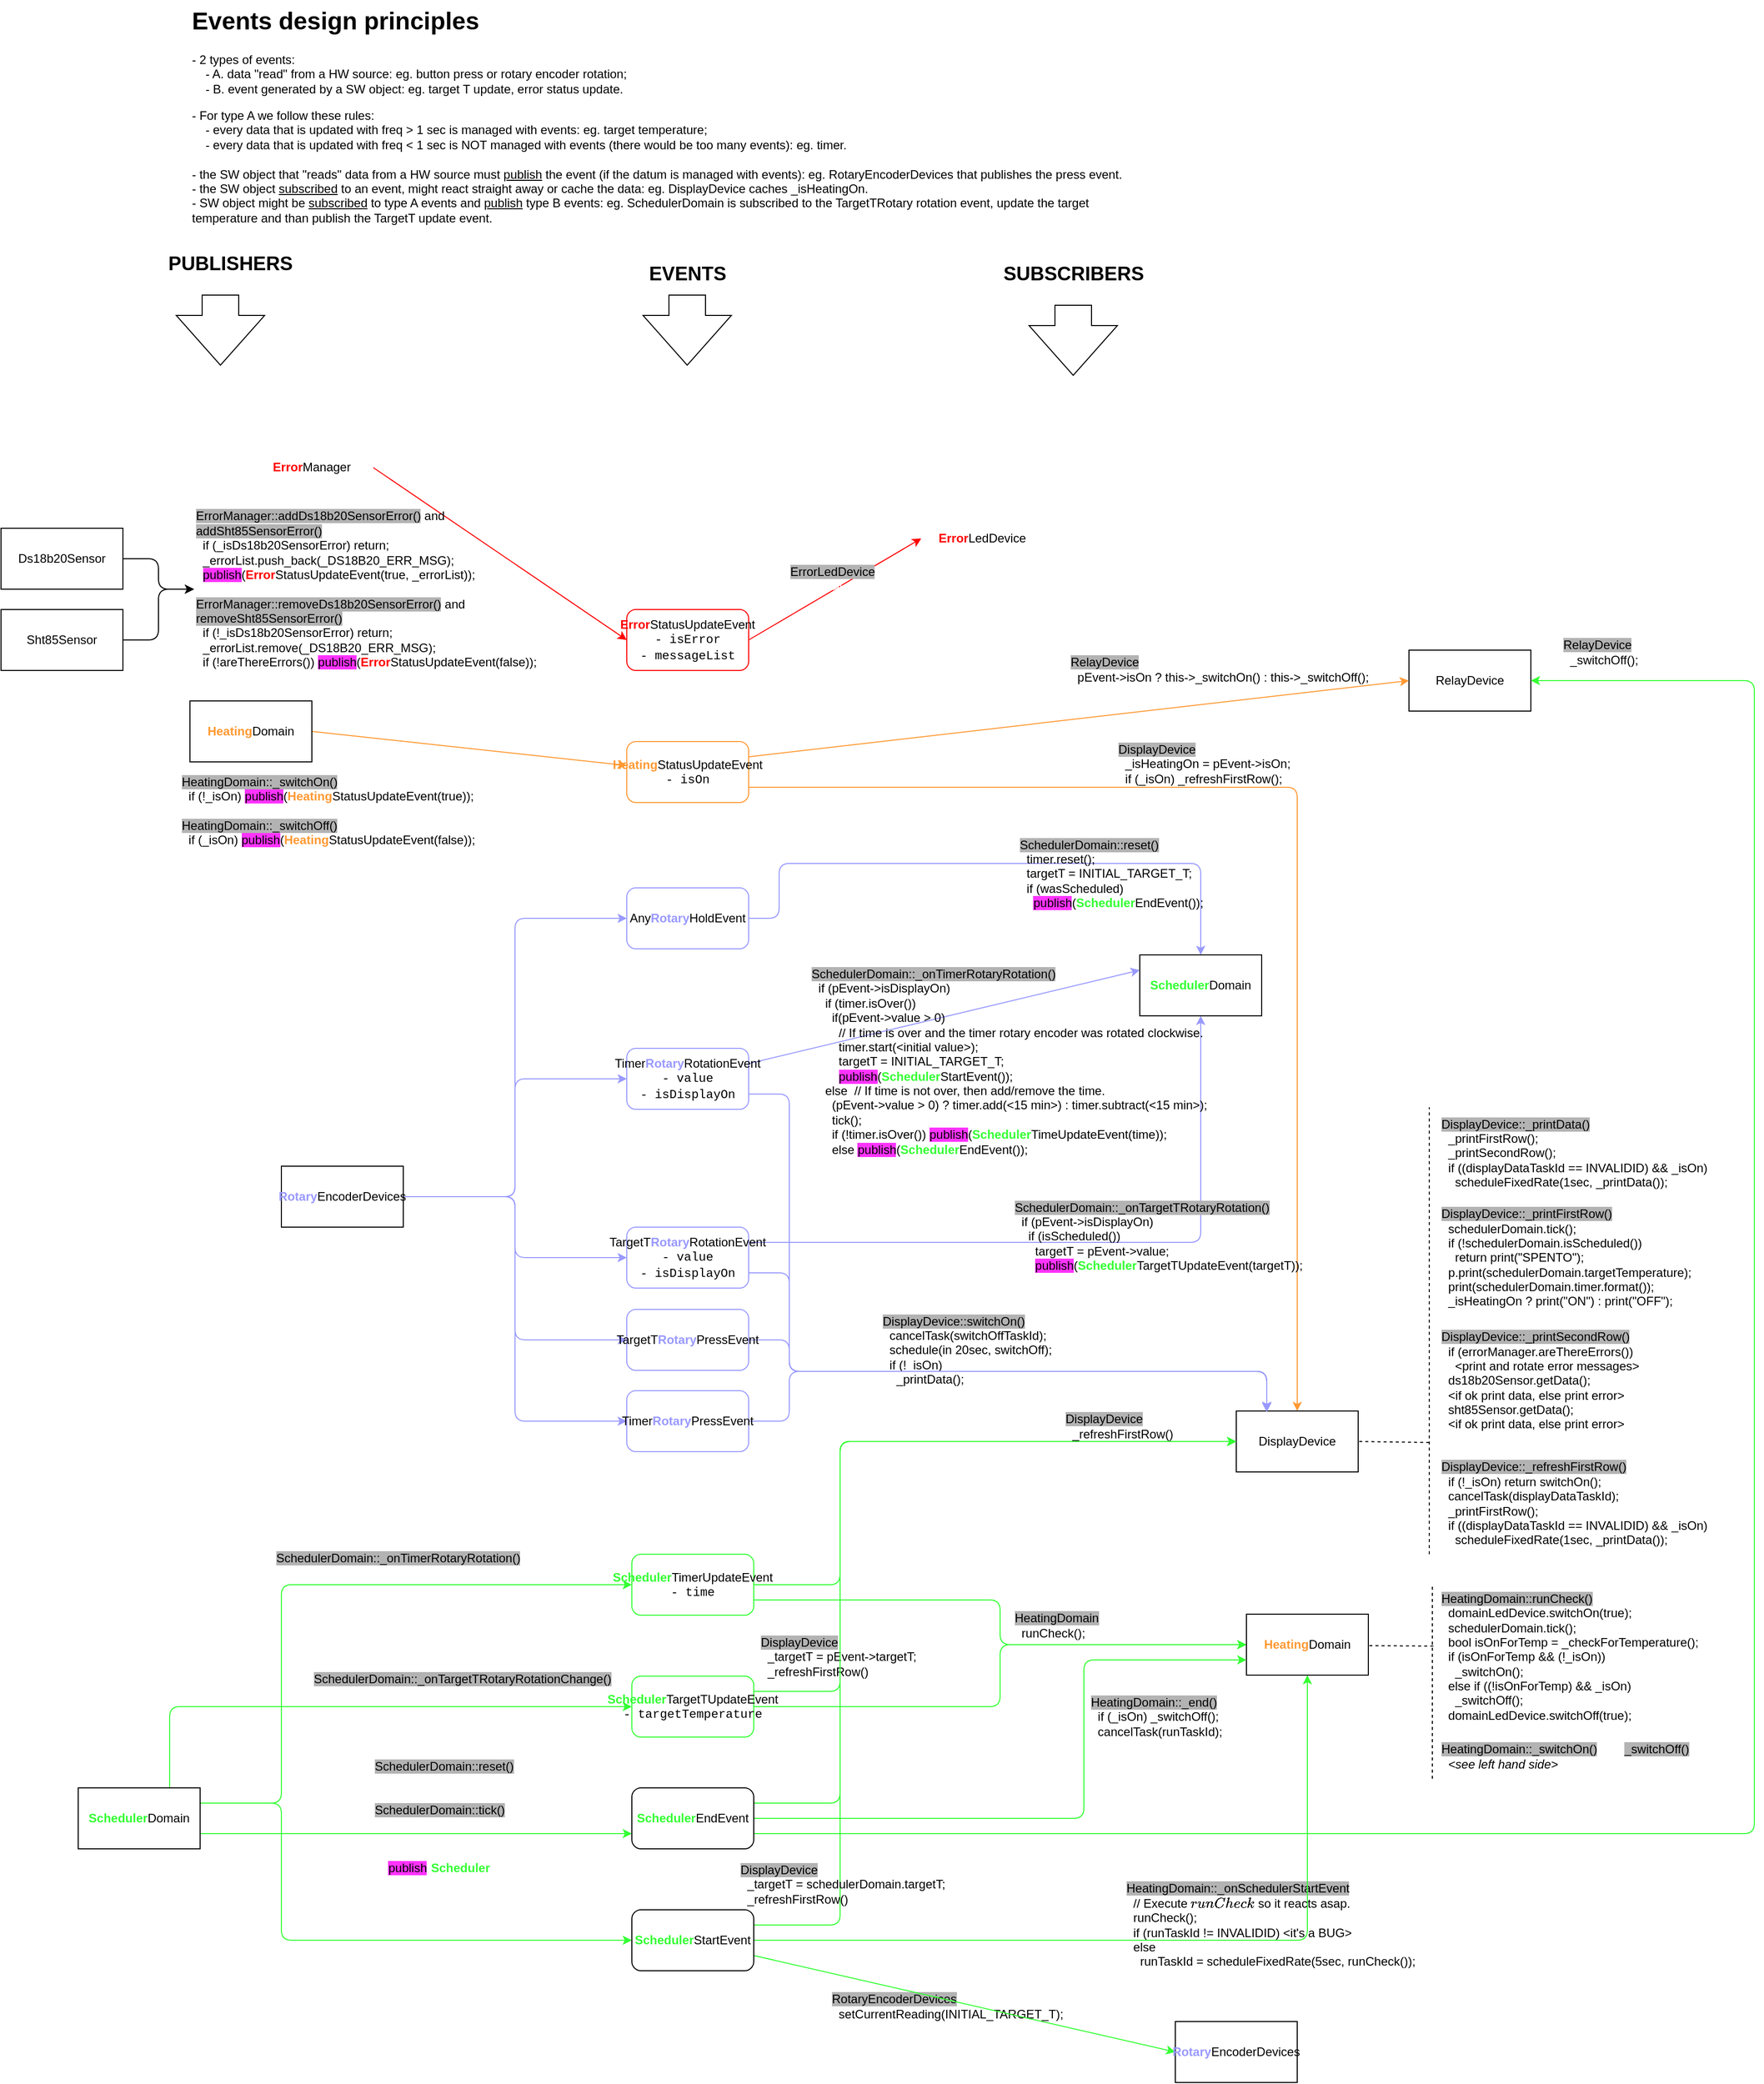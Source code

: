 <mxfile version="25.0.2">
  <diagram name="Page-1" id="NU6w3_vBbjBp84ztzsgR">
    <mxGraphModel dx="420" dy="2023" grid="1" gridSize="10" guides="1" tooltips="1" connect="1" arrows="1" fold="1" page="1" pageScale="1" pageWidth="827" pageHeight="1169" math="0" shadow="0">
      <root>
        <mxCell id="0" />
        <mxCell id="1" parent="0" />
        <mxCell id="oG5XHTSxYlTZjXw5HoTQ-35" value="&lt;h1 style=&quot;margin-top: 0px;&quot;&gt;Events design principles&lt;/h1&gt;&lt;p&gt;- 2 types of events:&lt;br&gt;&amp;nbsp; &amp;nbsp; - A. data &quot;read&quot; from a HW source: eg. button press or rotary encoder rotation;&lt;br&gt;&amp;nbsp; &amp;nbsp; - B. event generated by a SW object: eg. target T update, error status update.&lt;/p&gt;&lt;p&gt;- For type A we follow these rules:&lt;br&gt;&amp;nbsp; &amp;nbsp; - every data that is updated with freq &amp;gt; 1 sec is managed with events: eg. target temperature;&lt;br&gt;&amp;nbsp; &amp;nbsp; - every data that is updated with freq &amp;lt; 1 sec is NOT managed with events (there would be too many events): eg. timer.&lt;br&gt;&lt;span style=&quot;background-color: initial;&quot;&gt;&lt;br&gt;- the SW object that &quot;reads&quot; data from a HW source must&amp;nbsp;&lt;u&gt;publish&lt;/u&gt; the event&amp;nbsp;(if the datum is managed with events): eg.&amp;nbsp;&lt;/span&gt;&lt;span style=&quot;text-align: center; background-color: initial;&quot;&gt;RotaryEncoderDevices that publishes the &lt;/span&gt;&lt;span style=&quot;background-color: initial;&quot;&gt;press event.&lt;br&gt;&lt;/span&gt;&lt;span style=&quot;background-color: initial;&quot;&gt;- the SW object &lt;/span&gt;&lt;u style=&quot;background-color: initial;&quot;&gt;subscribed&lt;/u&gt;&lt;span style=&quot;background-color: initial;&quot;&gt; to an event, might react straight away or cache the data: eg. DisplayDevice caches _isHeatingOn.&lt;br&gt;&lt;/span&gt;&lt;span style=&quot;background-color: initial;&quot;&gt;- SW object might be &lt;u&gt;subscribed&lt;/u&gt; to type A events and &lt;u&gt;publish&lt;/u&gt; type B events: eg. SchedulerDomain is subscribed to the TargetTRotary rotation event, update the target temperature and than publish the TargetT update event.&lt;/span&gt;&lt;/p&gt;" style="text;html=1;whiteSpace=wrap;overflow=hidden;rounded=0;" parent="1" vertex="1">
          <mxGeometry x="1840" y="-420" width="950" height="240" as="geometry" />
        </mxCell>
        <mxCell id="oG5XHTSxYlTZjXw5HoTQ-54" value="" style="endArrow=none;dashed=1;html=1;rounded=0;entryX=1;entryY=0.5;entryDx=0;entryDy=0;" parent="1" target="1o0-CjudGOmomulbo82O-17" edge="1">
          <mxGeometry width="50" height="50" relative="1" as="geometry">
            <mxPoint x="3060" y="1000" as="sourcePoint" />
            <mxPoint x="2936" y="781.5" as="targetPoint" />
          </mxGeometry>
        </mxCell>
        <mxCell id="oG5XHTSxYlTZjXw5HoTQ-76" value="&lt;font style=&quot;background-color: rgb(179, 179, 179);&quot; color=&quot;#000000&quot;&gt;&lt;span style=&quot;text-align: center;&quot;&gt;DisplayDevice&lt;/span&gt;&lt;/font&gt;&lt;div&gt;&lt;div&gt;&amp;nbsp; _isHeatingOn = pEvent-&amp;gt;isOn;&lt;/div&gt;&lt;div&gt;&amp;nbsp; if (_isOn)&amp;nbsp;_refreshFirstRow();&lt;/div&gt;&lt;/div&gt;" style="text;html=1;align=left;verticalAlign=middle;whiteSpace=wrap;rounded=0;" parent="1" vertex="1">
          <mxGeometry x="2752" y="302" width="180" height="60" as="geometry" />
        </mxCell>
        <mxCell id="oG5XHTSxYlTZjXw5HoTQ-90" value="&lt;font style=&quot;background-color: rgb(179, 179, 179);&quot; color=&quot;#000000&quot;&gt;&lt;span style=&quot;text-align: center;&quot;&gt;HeatingDomain::_onSchedulerStartEvent&lt;/span&gt;&lt;/font&gt;&lt;div&gt;&lt;span style=&quot;background-color: initial;&quot;&gt;&amp;nbsp; // Execute `runCheck` so it reacts asap.&amp;nbsp;&lt;/span&gt;&lt;span style=&quot;background-color: initial;&quot;&gt;&lt;br&gt;&lt;/span&gt;&lt;/div&gt;&lt;div&gt;&amp;nbsp; runCheck();&lt;/div&gt;&lt;div&gt;&amp;nbsp; if (runTaskId != INVALIDID)&amp;nbsp;&lt;span style=&quot;background-color: initial;&quot;&gt;&amp;lt;it&#39;s a BUG&amp;gt;&lt;/span&gt;&lt;/div&gt;&lt;div&gt;&amp;nbsp; else&lt;/div&gt;&lt;div&gt;&amp;nbsp; &amp;nbsp; runTaskId = scheduleFixedRate(5sec, runCheck());&lt;/div&gt;" style="text;html=1;align=left;verticalAlign=middle;whiteSpace=wrap;rounded=0;" parent="1" vertex="1">
          <mxGeometry x="2760" y="1430" width="320" height="90" as="geometry" />
        </mxCell>
        <mxCell id="oG5XHTSxYlTZjXw5HoTQ-93" value="&lt;span style=&quot;text-align: center;&quot;&gt;&lt;span style=&quot;color: rgb(0, 0, 0); background-color: rgb(179, 179, 179);&quot;&gt;HeatingDomain::_switchOn()&lt;/span&gt; &lt;font color=&quot;#ffffff&quot;&gt;and&lt;/font&gt;&amp;nbsp;&lt;span style=&quot;color: rgb(0, 0, 0); background-color: rgb(179, 179, 179);&quot;&gt;_switchOff()&lt;/span&gt;&lt;/span&gt;&lt;div&gt;&lt;div&gt;&lt;i&gt;&amp;nbsp; &amp;lt;see&amp;nbsp;left hand side&amp;gt;&lt;/i&gt;&lt;/div&gt;&lt;/div&gt;" style="text;html=1;align=left;verticalAlign=middle;whiteSpace=wrap;rounded=0;" parent="1" vertex="1">
          <mxGeometry x="3070" y="1284" width="250" height="50" as="geometry" />
        </mxCell>
        <mxCell id="oG5XHTSxYlTZjXw5HoTQ-98" value="&lt;font style=&quot;background-color: rgb(179, 179, 179);&quot; color=&quot;#000000&quot;&gt;&lt;span style=&quot;text-align: center;&quot;&gt;RotaryEncoderDevices&lt;/span&gt;&lt;/font&gt;&lt;div&gt;&lt;span style=&quot;background-color: initial;&quot;&gt;&amp;nbsp;&amp;nbsp;&lt;/span&gt;&lt;span style=&quot;background-color: initial;&quot;&gt;setCurrentReading(INITIAL_TARGET_T);&lt;/span&gt;&lt;/div&gt;" style="text;html=1;align=left;verticalAlign=middle;whiteSpace=wrap;rounded=0;" parent="1" vertex="1">
          <mxGeometry x="2470" y="1530" width="250" height="50" as="geometry" />
        </mxCell>
        <mxCell id="oG5XHTSxYlTZjXw5HoTQ-116" value="&lt;div style=&quot;text-align: left;&quot;&gt;&lt;span style=&quot;font-style: normal;&quot;&gt;&lt;span style=&quot;color: rgb(0, 0, 0); background-color: rgb(179, 179, 179);&quot;&gt;SchedulerDomain::&lt;/span&gt;&lt;font color=&quot;#000000&quot; style=&quot;background-color: rgb(179, 179, 179);&quot;&gt;reset()&lt;/font&gt;&lt;/span&gt;&lt;/div&gt;&lt;div style=&quot;text-align: left;&quot;&gt;&lt;font color=&quot;#000000&quot; style=&quot;&quot;&gt;&lt;/font&gt;&lt;font color=&quot;#ffffff&quot;&gt;&amp;lt;see right hand side&amp;gt;&lt;/font&gt;&lt;/div&gt;&lt;div style=&quot;text-align: left;&quot;&gt;&lt;font color=&quot;#ffffff&quot;&gt;&lt;br&gt;&lt;/font&gt;&lt;/div&gt;&lt;div style=&quot;text-align: left;&quot;&gt;&lt;span style=&quot;font-style: normal; color: rgb(0, 0, 0); background-color: rgb(179, 179, 179);&quot;&gt;SchedulerDomain::&lt;/span&gt;&lt;font style=&quot;&quot;&gt;&lt;span style=&quot;background-color: rgb(179, 179, 179); color: rgb(0, 0, 0); font-style: normal;&quot;&gt;tick()&lt;/span&gt;&lt;br&gt;&lt;div style=&quot;&quot;&gt;&lt;span style=&quot;font-style: normal;&quot;&gt;&lt;font style=&quot;&quot; color=&quot;#ffffff&quot;&gt;&amp;nbsp; if (timer.isOver())&amp;nbsp;&lt;/font&gt;&lt;/span&gt;&lt;span style=&quot;color: rgb(255, 255, 255); font-style: normal; background-color: initial;&quot;&gt;return timer.getTime();&lt;/span&gt;&lt;/div&gt;&lt;div style=&quot;&quot;&gt;&lt;span style=&quot;font-style: normal;&quot;&gt;&lt;font color=&quot;#ffffff&quot;&gt;&amp;nbsp; time = timer.tick();&lt;/font&gt;&lt;/span&gt;&lt;/div&gt;&lt;div style=&quot;&quot;&gt;&lt;span style=&quot;font-style: normal;&quot;&gt;&lt;font color=&quot;#ffffff&quot;&gt;&amp;nbsp; if (timer.isOver())&lt;/font&gt;&lt;/span&gt;&lt;/div&gt;&lt;div style=&quot;&quot;&gt;&lt;span style=&quot;font-style: normal;&quot;&gt;&lt;span style=&quot;color: rgb(255, 255, 255);&quot;&gt;&amp;nbsp; &amp;nbsp; &lt;/span&gt;&lt;font color=&quot;#000000&quot; style=&quot;background-color: rgb(255, 51, 255);&quot;&gt;publish&lt;/font&gt;&lt;font color=&quot;#ffffff&quot;&gt;(&lt;/font&gt;&lt;b style=&quot;&quot;&gt;&lt;font color=&quot;#33ff33&quot;&gt;Scheduler&lt;/font&gt;&lt;/b&gt;&lt;font color=&quot;#ffffff&quot;&gt;EndEvent());&lt;/font&gt;&lt;/span&gt;&lt;/div&gt;&lt;div style=&quot;&quot;&gt;&lt;span style=&quot;font-style: normal;&quot;&gt;&lt;font style=&quot;&quot; color=&quot;#ffffff&quot;&gt;&amp;nbsp; return time;&lt;br&gt;&lt;/font&gt;&lt;/span&gt;&lt;/div&gt;&lt;/font&gt;&lt;/div&gt;&lt;div&gt;&lt;/div&gt;" style="text;html=1;align=left;verticalAlign=middle;whiteSpace=wrap;rounded=0;fontStyle=2" parent="1" vertex="1">
          <mxGeometry x="2020" y="1300" width="230" height="151" as="geometry" />
        </mxCell>
        <mxCell id="3VPr-c6d4i7MqqtwLz9h-2" value="SUBSCRIBERS" style="text;html=1;align=center;verticalAlign=middle;whiteSpace=wrap;rounded=0;fontStyle=1;fontSize=19;" parent="1" vertex="1">
          <mxGeometry x="2630" y="-170" width="160" height="40" as="geometry" />
        </mxCell>
        <mxCell id="3VPr-c6d4i7MqqtwLz9h-3" value="PUBLISHERS" style="text;html=1;align=center;verticalAlign=middle;whiteSpace=wrap;rounded=0;fontStyle=1;fontSize=19;" parent="1" vertex="1">
          <mxGeometry x="1800" y="-180" width="160" height="40" as="geometry" />
        </mxCell>
        <mxCell id="3VPr-c6d4i7MqqtwLz9h-4" value="&lt;font style=&quot;background-color: rgb(179, 179, 179);&quot; color=&quot;#000000&quot;&gt;&lt;span style=&quot;text-align: center;&quot;&gt;DisplayDevice&lt;/span&gt;&lt;/font&gt;&lt;div&gt;&lt;span style=&quot;background-color: initial;&quot;&gt;&amp;nbsp;&amp;nbsp;&lt;/span&gt;&lt;span style=&quot;background-color: initial;&quot;&gt;_targetT = pEvent-&amp;gt;targetT;&lt;/span&gt;&lt;span style=&quot;background-color: initial;&quot;&gt;&lt;br&gt;&lt;/span&gt;&lt;/div&gt;&lt;div&gt;&lt;span style=&quot;background-color: initial;&quot;&gt;&amp;nbsp;&amp;nbsp;&lt;/span&gt;&lt;span style=&quot;background-color: initial;&quot;&gt;_refreshFirstRow()&lt;/span&gt;&lt;/div&gt;" style="text;html=1;align=left;verticalAlign=middle;whiteSpace=wrap;rounded=0;" parent="1" vertex="1">
          <mxGeometry x="2400" y="1186" width="160" height="50" as="geometry" />
        </mxCell>
        <mxCell id="1o0-CjudGOmomulbo82O-11" style="rounded=0;orthogonalLoop=1;jettySize=auto;html=1;exitX=1;exitY=0.5;exitDx=0;exitDy=0;entryX=0;entryY=0.5;entryDx=0;entryDy=0;strokeColor=#FF0000;" parent="1" source="1o0-CjudGOmomulbo82O-1" target="1o0-CjudGOmomulbo82O-8" edge="1">
          <mxGeometry relative="1" as="geometry" />
        </mxCell>
        <mxCell id="1o0-CjudGOmomulbo82O-1" value="&lt;b&gt;&lt;font color=&quot;#ff0000&quot;&gt;Error&lt;/font&gt;&lt;/b&gt;StatusUpdateEvent&lt;br&gt;&lt;font face=&quot;Courier New&quot;&gt;- isError&lt;/font&gt;&lt;div&gt;&lt;font face=&quot;Courier New&quot;&gt;- messageList&lt;/font&gt;&lt;/div&gt;" style="rounded=1;whiteSpace=wrap;html=1;strokeColor=#FF0000;" parent="1" vertex="1">
          <mxGeometry x="2270" y="180" width="120" height="60" as="geometry" />
        </mxCell>
        <mxCell id="1o0-CjudGOmomulbo82O-10" style="rounded=0;orthogonalLoop=1;jettySize=auto;html=1;exitX=1;exitY=0.5;exitDx=0;exitDy=0;entryX=0;entryY=0.5;entryDx=0;entryDy=0;strokeColor=#FF0000;" parent="1" source="1o0-CjudGOmomulbo82O-2" target="1o0-CjudGOmomulbo82O-1" edge="1">
          <mxGeometry relative="1" as="geometry" />
        </mxCell>
        <mxCell id="1o0-CjudGOmomulbo82O-2" value="&lt;b&gt;&lt;font color=&quot;#ff0000&quot;&gt;Error&lt;/font&gt;&lt;/b&gt;Manager" style="rounded=0;whiteSpace=wrap;html=1;strokeColor=#FFFFFF;" parent="1" vertex="1">
          <mxGeometry x="1900" y="10" width="120" height="60" as="geometry" />
        </mxCell>
        <mxCell id="1o0-CjudGOmomulbo82O-3" value="&lt;div&gt;&lt;span style=&quot;text-align: center; background-color: rgb(179, 179, 179);&quot;&gt;&lt;font style=&quot;&quot; color=&quot;#000000&quot;&gt;ErrorManager::&lt;/font&gt;&lt;/span&gt;&lt;font style=&quot;background-color: rgb(179, 179, 179);&quot; color=&quot;#000000&quot;&gt;addDs18b20SensorError()&lt;/font&gt; and&lt;/div&gt;&lt;div&gt;&lt;span style=&quot;background-color: rgb(179, 179, 179);&quot;&gt;&lt;font color=&quot;#000000&quot;&gt;addSht85SensorError()&lt;/font&gt;&lt;/span&gt;&lt;/div&gt;&lt;div&gt;&amp;nbsp; if (_isDs18b20SensorError) return;&lt;/div&gt;&lt;div&gt;&amp;nbsp; _errorList.push_back(_DS18B20_ERR_MSG);&lt;/div&gt;&lt;div&gt;&amp;nbsp; &lt;span style=&quot;background-color: rgb(255, 51, 255);&quot;&gt;&lt;font color=&quot;#000000&quot;&gt;publish&lt;/font&gt;&lt;/span&gt;(&lt;b&gt;&lt;font color=&quot;#ff0000&quot;&gt;Error&lt;/font&gt;&lt;/b&gt;StatusUpdateEvent(true, _errorList));&lt;/div&gt;&lt;div&gt;&lt;br&gt;&lt;/div&gt;&lt;div&gt;&lt;span style=&quot;background-color: rgb(179, 179, 179); color: rgb(0, 0, 0); text-align: center;&quot;&gt;ErrorManager::&lt;/span&gt;&lt;font style=&quot;background-color: rgb(179, 179, 179);&quot; color=&quot;#000000&quot;&gt;removeDs18b20SensorError()&lt;/font&gt; and&lt;/div&gt;&lt;div&gt;&lt;font style=&quot;background-color: rgb(179, 179, 179);&quot; color=&quot;#000000&quot;&gt;removeSht85SensorError()&lt;/font&gt;&lt;/div&gt;&lt;div&gt;&amp;nbsp; if (!_isDs18b20SensorError) return;&lt;/div&gt;&lt;div&gt;&amp;nbsp; _errorList.remove(_DS18B20_ERR_MSG);&lt;/div&gt;&lt;div&gt;&amp;nbsp; if (!areThereErrors()) &lt;span style=&quot;background-color: rgb(255, 51, 255);&quot;&gt;&lt;font color=&quot;#000000&quot;&gt;publish&lt;/font&gt;&lt;/span&gt;(&lt;b&gt;&lt;font color=&quot;#ff0000&quot;&gt;Error&lt;/font&gt;&lt;/b&gt;StatusUpdateEvent(false));&lt;/div&gt;" style="text;html=1;align=left;verticalAlign=middle;whiteSpace=wrap;rounded=0;" parent="1" vertex="1">
          <mxGeometry x="1844" y="80" width="346" height="160" as="geometry" />
        </mxCell>
        <mxCell id="1o0-CjudGOmomulbo82O-4" style="edgeStyle=orthogonalEdgeStyle;rounded=1;orthogonalLoop=1;jettySize=auto;html=1;exitX=1;exitY=0.5;exitDx=0;exitDy=0;curved=0;" parent="1" source="1o0-CjudGOmomulbo82O-5" target="1o0-CjudGOmomulbo82O-3" edge="1">
          <mxGeometry relative="1" as="geometry" />
        </mxCell>
        <mxCell id="1o0-CjudGOmomulbo82O-5" value="Ds18b20Sensor" style="rounded=0;whiteSpace=wrap;html=1;" parent="1" vertex="1">
          <mxGeometry x="1654" y="100" width="120" height="60" as="geometry" />
        </mxCell>
        <mxCell id="1o0-CjudGOmomulbo82O-6" style="edgeStyle=orthogonalEdgeStyle;rounded=1;orthogonalLoop=1;jettySize=auto;html=1;exitX=1;exitY=0.5;exitDx=0;exitDy=0;entryX=0;entryY=0.5;entryDx=0;entryDy=0;curved=0;" parent="1" source="1o0-CjudGOmomulbo82O-7" target="1o0-CjudGOmomulbo82O-3" edge="1">
          <mxGeometry relative="1" as="geometry" />
        </mxCell>
        <mxCell id="1o0-CjudGOmomulbo82O-7" value="Sht85Sensor" style="rounded=0;whiteSpace=wrap;html=1;" parent="1" vertex="1">
          <mxGeometry x="1654" y="180" width="120" height="60" as="geometry" />
        </mxCell>
        <mxCell id="1o0-CjudGOmomulbo82O-8" value="&lt;b&gt;&lt;font color=&quot;#ff0000&quot;&gt;Error&lt;/font&gt;&lt;/b&gt;LedDevice" style="rounded=0;whiteSpace=wrap;html=1;strokeColor=#FFFFFF;" parent="1" vertex="1">
          <mxGeometry x="2560" y="80" width="120" height="60" as="geometry" />
        </mxCell>
        <mxCell id="1o0-CjudGOmomulbo82O-9" value="&lt;div&gt;&lt;span style=&quot;color: rgb(0, 0, 0); text-align: center; background-color: rgb(179, 179, 179);&quot;&gt;ErrorLedDevice&lt;/span&gt;&lt;font color=&quot;#ffffff&quot;&gt;&lt;br&gt;pEvent-&amp;gt;isError ? startBlinking() : stopBlinking();&lt;/font&gt;&lt;/div&gt;" style="text;html=1;align=left;verticalAlign=middle;whiteSpace=wrap;rounded=0;" parent="1" vertex="1">
          <mxGeometry x="2428.5" y="120" width="261.5" height="60" as="geometry" />
        </mxCell>
        <mxCell id="1o0-CjudGOmomulbo82O-12" value="RelayDevice" style="rounded=0;whiteSpace=wrap;html=1;" parent="1" vertex="1">
          <mxGeometry x="3040" y="220" width="120" height="60" as="geometry" />
        </mxCell>
        <mxCell id="1o0-CjudGOmomulbo82O-19" style="rounded=0;orthogonalLoop=1;jettySize=auto;html=1;exitX=1;exitY=0.25;exitDx=0;exitDy=0;entryX=0;entryY=0.5;entryDx=0;entryDy=0;strokeColor=#FF9933;" parent="1" source="1o0-CjudGOmomulbo82O-13" target="1o0-CjudGOmomulbo82O-12" edge="1">
          <mxGeometry relative="1" as="geometry" />
        </mxCell>
        <mxCell id="1o0-CjudGOmomulbo82O-26" style="edgeStyle=orthogonalEdgeStyle;rounded=1;orthogonalLoop=1;jettySize=auto;html=1;exitX=1;exitY=0.75;exitDx=0;exitDy=0;entryX=0.5;entryY=0;entryDx=0;entryDy=0;curved=0;strokeColor=#FF9933;" parent="1" source="1o0-CjudGOmomulbo82O-13" target="1o0-CjudGOmomulbo82O-17" edge="1">
          <mxGeometry relative="1" as="geometry" />
        </mxCell>
        <mxCell id="1o0-CjudGOmomulbo82O-13" value="&lt;b&gt;&lt;font color=&quot;#ff9933&quot;&gt;Heating&lt;/font&gt;&lt;/b&gt;StatusUpdateEvent&lt;br&gt;&lt;font face=&quot;Courier New&quot;&gt;- isOn&lt;/font&gt;" style="rounded=1;whiteSpace=wrap;html=1;strokeColor=#FF9933;" parent="1" vertex="1">
          <mxGeometry x="2270" y="310" width="120" height="60" as="geometry" />
        </mxCell>
        <mxCell id="1o0-CjudGOmomulbo82O-16" style="rounded=0;orthogonalLoop=1;jettySize=auto;html=1;exitX=1;exitY=0.5;exitDx=0;exitDy=0;strokeColor=#FF9933;" parent="1" source="1o0-CjudGOmomulbo82O-14" target="1o0-CjudGOmomulbo82O-13" edge="1">
          <mxGeometry relative="1" as="geometry" />
        </mxCell>
        <mxCell id="1o0-CjudGOmomulbo82O-14" value="&lt;b&gt;&lt;font color=&quot;#ff9933&quot;&gt;Heating&lt;/font&gt;&lt;/b&gt;Domain" style="rounded=0;whiteSpace=wrap;html=1;" parent="1" vertex="1">
          <mxGeometry x="1840" y="270" width="120" height="60" as="geometry" />
        </mxCell>
        <mxCell id="1o0-CjudGOmomulbo82O-15" value="&lt;font style=&quot;background-color: rgb(179, 179, 179);&quot; color=&quot;#000000&quot;&gt;&lt;span style=&quot;text-align: center;&quot;&gt;HeatingDomain::_&lt;/span&gt;&lt;font style=&quot;&quot;&gt;switchOn()&lt;/font&gt;&lt;/font&gt;&lt;div&gt;&lt;div&gt;&amp;nbsp; if (!_isOn)&amp;nbsp;&lt;span style=&quot;background-color: rgb(255, 51, 255);&quot;&gt;&lt;font color=&quot;#000000&quot;&gt;publish&lt;/font&gt;&lt;/span&gt;&lt;span style=&quot;background-color: initial;&quot;&gt;(&lt;/span&gt;&lt;b style=&quot;background-color: initial; text-align: center;&quot;&gt;&lt;font color=&quot;#ff9933&quot;&gt;Heating&lt;/font&gt;&lt;/b&gt;&lt;span style=&quot;background-color: initial; text-align: center;&quot;&gt;StatusUpdateEvent&lt;/span&gt;&lt;span style=&quot;background-color: initial;&quot;&gt;(true));&lt;/span&gt;&lt;/div&gt;&lt;/div&gt;&lt;div&gt;&lt;font style=&quot;background-color: rgb(179, 179, 179);&quot; color=&quot;#000000&quot;&gt;&lt;span style=&quot;text-align: center;&quot;&gt;&lt;br&gt;HeatingDomain::_&lt;/span&gt;switchOff()&lt;/font&gt;&lt;div&gt;&amp;nbsp; if (_isOn)&amp;nbsp;&lt;span style=&quot;background-color: rgb(255, 51, 255);&quot;&gt;&lt;font color=&quot;#000000&quot;&gt;publish&lt;/font&gt;&lt;/span&gt;(&lt;b style=&quot;text-align: center;&quot;&gt;&lt;font color=&quot;#ff9933&quot;&gt;Heating&lt;/font&gt;&lt;/b&gt;&lt;span style=&quot;text-align: center;&quot;&gt;StatusUpdateEvent&lt;/span&gt;(false));&lt;/div&gt;&lt;/div&gt;" style="text;html=1;align=left;verticalAlign=middle;whiteSpace=wrap;rounded=0;" parent="1" vertex="1">
          <mxGeometry x="1830" y="333" width="300" height="90" as="geometry" />
        </mxCell>
        <mxCell id="1o0-CjudGOmomulbo82O-17" value="DisplayDevice" style="rounded=0;whiteSpace=wrap;html=1;" parent="1" vertex="1">
          <mxGeometry x="2870" y="969" width="120" height="60" as="geometry" />
        </mxCell>
        <mxCell id="1o0-CjudGOmomulbo82O-18" value="&lt;font style=&quot;background-color: rgb(179, 179, 179);&quot; color=&quot;#000000&quot;&gt;&lt;span style=&quot;text-align: center;&quot;&gt;RelayDevice&lt;/span&gt;&lt;/font&gt;&lt;div&gt;&lt;div&gt;&amp;nbsp;&amp;nbsp;&lt;span style=&quot;background-color: initial;&quot;&gt;pEvent-&amp;gt;isOn ? this-&amp;gt;_switchOn() : this-&amp;gt;_switchOff();&lt;/span&gt;&lt;/div&gt;&lt;/div&gt;" style="text;html=1;align=left;verticalAlign=middle;whiteSpace=wrap;rounded=0;" parent="1" vertex="1">
          <mxGeometry x="2705" y="220" width="310" height="37" as="geometry" />
        </mxCell>
        <mxCell id="1o0-CjudGOmomulbo82O-20" value="&lt;span style=&quot;color: rgb(0, 0, 0); text-align: center; background-color: rgb(179, 179, 179);&quot;&gt;DisplayDevice::&lt;/span&gt;&lt;font style=&quot;background-color: rgb(179, 179, 179);&quot; color=&quot;#000000&quot;&gt;_printData()&lt;/font&gt;&lt;div&gt;&lt;div&gt;&amp;nbsp; _printFirstRow();&lt;/div&gt;&lt;div&gt;&amp;nbsp; _printSecondRow();&lt;/div&gt;&lt;div&gt;&amp;nbsp; if ((displayDataTaskId == INVALIDID) &amp;amp;&amp;amp; _isOn)&lt;/div&gt;&lt;/div&gt;&lt;div&gt;&amp;nbsp; &amp;nbsp;&amp;nbsp;scheduleFixedRate(1sec, _printData());&lt;/div&gt;" style="text;html=1;align=left;verticalAlign=middle;whiteSpace=wrap;rounded=0;" parent="1" vertex="1">
          <mxGeometry x="3070" y="660" width="280" height="110" as="geometry" />
        </mxCell>
        <mxCell id="1o0-CjudGOmomulbo82O-21" value="&lt;div&gt;&lt;span style=&quot;background-color: rgb(179, 179, 179); color: rgb(0, 0, 0); text-align: center;&quot;&gt;DisplayDevice::&lt;/span&gt;&lt;span style=&quot;background-color: rgb(179, 179, 179);&quot;&gt;&lt;font color=&quot;#000000&quot;&gt;_printFirstRow()&lt;/font&gt;&lt;/span&gt;&lt;/div&gt;&lt;div&gt;&lt;span style=&quot;background-color: initial;&quot;&gt;&amp;nbsp; schedulerDomain.tick();&lt;/span&gt;&lt;/div&gt;&lt;div&gt;&lt;div&gt;&amp;nbsp; if (!schedulerDomain.isScheduled())&lt;/div&gt;&lt;div&gt;&amp;nbsp; &amp;nbsp; return print(&quot;SPENTO&quot;);&lt;/div&gt;&lt;div&gt;&amp;nbsp; p.print(schedulerDomain.targetTemperature);&lt;/div&gt;&lt;div&gt;&amp;nbsp; print(schedulerDomain.timer.format());&lt;/div&gt;&lt;div&gt;&amp;nbsp; _isHeatingOn ? print(&quot;ON&quot;) : print(&quot;OFF&quot;);&lt;/div&gt;&lt;/div&gt;" style="text;html=1;align=left;verticalAlign=middle;whiteSpace=wrap;rounded=0;" parent="1" vertex="1">
          <mxGeometry x="3070" y="760" width="270" height="115" as="geometry" />
        </mxCell>
        <mxCell id="1o0-CjudGOmomulbo82O-22" value="&lt;div&gt;&lt;span style=&quot;background-color: rgb(179, 179, 179); color: rgb(0, 0, 0); text-align: center;&quot;&gt;DisplayDevice::&lt;/span&gt;&lt;font style=&quot;background-color: rgb(179, 179, 179);&quot; color=&quot;#000000&quot;&gt;_printSecondRow()&lt;/font&gt;&lt;/div&gt;&lt;div&gt;&lt;span style=&quot;background-color: initial;&quot;&gt;&amp;nbsp; if (errorManager.areThereErrors())&lt;/span&gt;&lt;br&gt;&lt;/div&gt;&lt;div&gt;&amp;nbsp; &amp;nbsp; &amp;lt;print and rotate error messages&amp;gt;&lt;/div&gt;&lt;div&gt;&amp;nbsp; ds18b20Sensor.getData();&lt;/div&gt;&lt;div&gt;&amp;nbsp; &amp;lt;if ok print data, else print error&amp;gt;&lt;/div&gt;&lt;div&gt;&amp;nbsp; sht85Sensor.getData();&lt;/div&gt;&lt;div&gt;&amp;nbsp; &amp;lt;if ok print data, else print error&amp;gt;&lt;/div&gt;" style="text;html=1;align=left;verticalAlign=middle;whiteSpace=wrap;rounded=0;" parent="1" vertex="1">
          <mxGeometry x="3070" y="879" width="260" height="120" as="geometry" />
        </mxCell>
        <mxCell id="1o0-CjudGOmomulbo82O-23" value="" style="endArrow=none;dashed=1;html=1;rounded=0;" parent="1" edge="1">
          <mxGeometry width="50" height="50" relative="1" as="geometry">
            <mxPoint x="3060" y="1110" as="sourcePoint" />
            <mxPoint x="3060" y="670" as="targetPoint" />
          </mxGeometry>
        </mxCell>
        <mxCell id="1o0-CjudGOmomulbo82O-24" value="&lt;div style=&quot;text-align: left;&quot;&gt;&lt;font style=&quot;background-color: rgb(179, 179, 179);&quot; color=&quot;#000000&quot;&gt;&lt;span style=&quot;text-align: center;&quot;&gt;DisplayDevice::&lt;/span&gt;&lt;font style=&quot;&quot;&gt;_&lt;/font&gt;refreshFirstRow()&lt;/font&gt;&lt;/div&gt;&lt;div&gt;&lt;div&gt;&amp;nbsp; if (!_isOn) return switchOn();&lt;/div&gt;&lt;div&gt;&amp;nbsp; cancelTask(displayDataTaskId);&lt;/div&gt;&lt;div&gt;&amp;nbsp; _printFirstRow();&lt;/div&gt;&lt;div&gt;&amp;nbsp; if ((displayDataTaskId == INVALIDID) &amp;amp;&amp;amp; _isOn)&lt;/div&gt;&lt;div&gt;&amp;nbsp; &amp;nbsp; scheduleFixedRate(1sec, _printData());&lt;/div&gt;&lt;/div&gt;" style="text;html=1;align=left;verticalAlign=middle;whiteSpace=wrap;rounded=0;" parent="1" vertex="1">
          <mxGeometry x="3070" y="1000" width="270" height="120" as="geometry" />
        </mxCell>
        <mxCell id="1o0-CjudGOmomulbo82O-38" style="edgeStyle=orthogonalEdgeStyle;rounded=1;orthogonalLoop=1;jettySize=auto;html=1;exitX=1;exitY=0.5;exitDx=0;exitDy=0;entryX=0.5;entryY=0;entryDx=0;entryDy=0;curved=0;strokeColor=#9999FF;" parent="1" source="1o0-CjudGOmomulbo82O-27" target="1o0-CjudGOmomulbo82O-36" edge="1">
          <mxGeometry relative="1" as="geometry">
            <Array as="points">
              <mxPoint x="2420" y="484" />
              <mxPoint x="2420" y="430" />
              <mxPoint x="2835" y="430" />
            </Array>
          </mxGeometry>
        </mxCell>
        <mxCell id="1o0-CjudGOmomulbo82O-27" value="Any&lt;b&gt;&lt;font color=&quot;#9999ff&quot;&gt;Rotary&lt;/font&gt;&lt;/b&gt;HoldEvent" style="rounded=1;whiteSpace=wrap;html=1;strokeColor=#9999FF;" parent="1" vertex="1">
          <mxGeometry x="2270" y="454" width="120" height="60" as="geometry" />
        </mxCell>
        <mxCell id="1o0-CjudGOmomulbo82O-46" style="edgeStyle=orthogonalEdgeStyle;rounded=1;orthogonalLoop=1;jettySize=auto;html=1;exitX=1;exitY=0.75;exitDx=0;exitDy=0;curved=0;strokeColor=#9999FF;" parent="1" source="1o0-CjudGOmomulbo82O-28" edge="1">
          <mxGeometry relative="1" as="geometry">
            <mxPoint x="2900" y="970" as="targetPoint" />
            <Array as="points">
              <mxPoint x="2430" y="833" />
              <mxPoint x="2430" y="930" />
              <mxPoint x="2900" y="930" />
            </Array>
          </mxGeometry>
        </mxCell>
        <mxCell id="1o0-CjudGOmomulbo82O-54" style="edgeStyle=orthogonalEdgeStyle;rounded=1;orthogonalLoop=1;jettySize=auto;html=1;exitX=1;exitY=0.25;exitDx=0;exitDy=0;entryX=0.5;entryY=1;entryDx=0;entryDy=0;curved=0;strokeColor=#9999FF;" parent="1" source="1o0-CjudGOmomulbo82O-28" target="1o0-CjudGOmomulbo82O-36" edge="1">
          <mxGeometry relative="1" as="geometry">
            <Array as="points">
              <mxPoint x="2835" y="803" />
            </Array>
          </mxGeometry>
        </mxCell>
        <mxCell id="1o0-CjudGOmomulbo82O-28" value="TargetT&lt;b&gt;&lt;font color=&quot;#9999ff&quot;&gt;Rotary&lt;/font&gt;&lt;/b&gt;RotationEvent&lt;br&gt;&lt;font face=&quot;Courier New&quot;&gt;- value&lt;br&gt;- isDisplayOn&lt;/font&gt;" style="rounded=1;whiteSpace=wrap;html=1;strokeColor=#9999FF;" parent="1" vertex="1">
          <mxGeometry x="2270" y="788" width="120" height="60" as="geometry" />
        </mxCell>
        <mxCell id="1o0-CjudGOmomulbo82O-49" style="edgeStyle=orthogonalEdgeStyle;rounded=1;orthogonalLoop=1;jettySize=auto;html=1;exitX=1;exitY=0.75;exitDx=0;exitDy=0;entryX=0.25;entryY=0;entryDx=0;entryDy=0;curved=0;strokeColor=#9999FF;" parent="1" source="1o0-CjudGOmomulbo82O-29" target="1o0-CjudGOmomulbo82O-17" edge="1">
          <mxGeometry relative="1" as="geometry">
            <Array as="points">
              <mxPoint x="2430" y="657" />
              <mxPoint x="2430" y="930" />
              <mxPoint x="2900" y="930" />
            </Array>
          </mxGeometry>
        </mxCell>
        <mxCell id="1o0-CjudGOmomulbo82O-53" style="rounded=0;orthogonalLoop=1;jettySize=auto;html=1;exitX=1;exitY=0.25;exitDx=0;exitDy=0;entryX=0;entryY=0.25;entryDx=0;entryDy=0;strokeColor=#9999FF;" parent="1" source="1o0-CjudGOmomulbo82O-29" target="1o0-CjudGOmomulbo82O-36" edge="1">
          <mxGeometry relative="1" as="geometry" />
        </mxCell>
        <mxCell id="1o0-CjudGOmomulbo82O-29" value="Timer&lt;b&gt;&lt;font color=&quot;#9999ff&quot;&gt;Rotary&lt;/font&gt;&lt;/b&gt;RotationEvent&lt;br&gt;&lt;font face=&quot;Courier New&quot;&gt;- value&lt;br&gt;- isDisplayOn&lt;/font&gt;" style="rounded=1;whiteSpace=wrap;html=1;strokeColor=#9999FF;" parent="1" vertex="1">
          <mxGeometry x="2270" y="612" width="120" height="60" as="geometry" />
        </mxCell>
        <mxCell id="1o0-CjudGOmomulbo82O-36" value="&lt;b&gt;&lt;font color=&quot;#33ff33&quot;&gt;Scheduler&lt;/font&gt;&lt;/b&gt;Domain" style="rounded=0;whiteSpace=wrap;html=1;" parent="1" vertex="1">
          <mxGeometry x="2775" y="520" width="120" height="60" as="geometry" />
        </mxCell>
        <mxCell id="1o0-CjudGOmomulbo82O-37" value="&lt;span style=&quot;background-color: rgb(179, 179, 179);&quot;&gt;&lt;font color=&quot;#000000&quot;&gt;SchedulerDomain::reset()&lt;/font&gt;&lt;/span&gt;&lt;div&gt;&lt;div&gt;&lt;span style=&quot;background-color: initial;&quot;&gt;&amp;nbsp; timer.reset();&lt;/span&gt;&lt;br&gt;&lt;/div&gt;&lt;div&gt;&amp;nbsp; targetT = INITIAL_TARGET_T;&lt;/div&gt;&lt;div&gt;&amp;nbsp; if (wasScheduled)&lt;/div&gt;&lt;div&gt;&amp;nbsp; &amp;nbsp; &lt;font style=&quot;background-color: rgb(255, 51, 255);&quot; color=&quot;#000000&quot;&gt;publish&lt;/font&gt;(&lt;b&gt;&lt;font color=&quot;#33ff33&quot;&gt;Scheduler&lt;/font&gt;&lt;/b&gt;EndEvent());&lt;/div&gt;&lt;/div&gt;" style="text;html=1;align=left;verticalAlign=middle;whiteSpace=wrap;rounded=0;" parent="1" vertex="1">
          <mxGeometry x="2655" y="400" width="240" height="80" as="geometry" />
        </mxCell>
        <mxCell id="1o0-CjudGOmomulbo82O-40" style="edgeStyle=orthogonalEdgeStyle;rounded=1;orthogonalLoop=1;jettySize=auto;html=1;exitX=1;exitY=0.5;exitDx=0;exitDy=0;entryX=0;entryY=0.5;entryDx=0;entryDy=0;strokeColor=#9999FF;curved=0;" parent="1" source="1o0-CjudGOmomulbo82O-39" target="1o0-CjudGOmomulbo82O-27" edge="1">
          <mxGeometry relative="1" as="geometry" />
        </mxCell>
        <mxCell id="1o0-CjudGOmomulbo82O-41" style="edgeStyle=orthogonalEdgeStyle;rounded=1;orthogonalLoop=1;jettySize=auto;html=1;exitX=1;exitY=0.5;exitDx=0;exitDy=0;entryX=0;entryY=0.5;entryDx=0;entryDy=0;curved=0;strokeColor=#9999FF;" parent="1" source="1o0-CjudGOmomulbo82O-39" target="1o0-CjudGOmomulbo82O-28" edge="1">
          <mxGeometry relative="1" as="geometry" />
        </mxCell>
        <mxCell id="1o0-CjudGOmomulbo82O-42" style="edgeStyle=orthogonalEdgeStyle;rounded=1;orthogonalLoop=1;jettySize=auto;html=1;exitX=1;exitY=0.5;exitDx=0;exitDy=0;entryX=0;entryY=0.5;entryDx=0;entryDy=0;curved=0;strokeColor=#9999FF;" parent="1" source="1o0-CjudGOmomulbo82O-39" target="1o0-CjudGOmomulbo82O-29" edge="1">
          <mxGeometry relative="1" as="geometry" />
        </mxCell>
        <mxCell id="1o0-CjudGOmomulbo82O-60" style="edgeStyle=orthogonalEdgeStyle;rounded=1;orthogonalLoop=1;jettySize=auto;html=1;exitX=1;exitY=0.5;exitDx=0;exitDy=0;entryX=0;entryY=0.5;entryDx=0;entryDy=0;curved=0;strokeColor=#9999FF;" parent="1" source="1o0-CjudGOmomulbo82O-39" target="1o0-CjudGOmomulbo82O-55" edge="1">
          <mxGeometry relative="1" as="geometry" />
        </mxCell>
        <mxCell id="1o0-CjudGOmomulbo82O-61" style="edgeStyle=orthogonalEdgeStyle;rounded=1;orthogonalLoop=1;jettySize=auto;html=1;exitX=1;exitY=0.5;exitDx=0;exitDy=0;entryX=0;entryY=0.5;entryDx=0;entryDy=0;curved=0;strokeColor=#9999FF;" parent="1" source="1o0-CjudGOmomulbo82O-39" target="1o0-CjudGOmomulbo82O-56" edge="1">
          <mxGeometry relative="1" as="geometry" />
        </mxCell>
        <mxCell id="1o0-CjudGOmomulbo82O-39" value="&lt;b&gt;&lt;font color=&quot;#9999ff&quot;&gt;Rotary&lt;/font&gt;&lt;/b&gt;EncoderDevices" style="rounded=0;whiteSpace=wrap;html=1;" parent="1" vertex="1">
          <mxGeometry x="1930" y="728" width="120" height="60" as="geometry" />
        </mxCell>
        <mxCell id="1o0-CjudGOmomulbo82O-43" value="&lt;span style=&quot;color: rgb(0, 0, 0); background-color: rgb(179, 179, 179);&quot;&gt;SchedulerDomain::&lt;/span&gt;&lt;font style=&quot;background-color: rgb(179, 179, 179);&quot; color=&quot;#000000&quot;&gt;_onTargetTRotaryRotation()&lt;/font&gt;&lt;div&gt;&lt;div&gt;&amp;nbsp; if (pEvent-&amp;gt;isDisplayOn)&lt;/div&gt;&lt;div&gt;&amp;nbsp; &amp;nbsp; if (isScheduled())&lt;/div&gt;&lt;div&gt;&amp;nbsp; &amp;nbsp; &amp;nbsp; targetT = pEvent-&amp;gt;value;&lt;/div&gt;&lt;div&gt;&amp;nbsp; &amp;nbsp; &amp;nbsp; &lt;span style=&quot;background-color: rgb(255, 51, 255);&quot;&gt;&lt;font color=&quot;#000000&quot;&gt;publish&lt;/font&gt;&lt;/span&gt;(&lt;b&gt;&lt;font color=&quot;#33ff33&quot;&gt;Scheduler&lt;/font&gt;&lt;/b&gt;TargetTUpdateEvent(targetT));&lt;/div&gt;&lt;/div&gt;" style="text;html=1;align=left;verticalAlign=middle;whiteSpace=wrap;rounded=0;" parent="1" vertex="1">
          <mxGeometry x="2650" y="753" width="365" height="87" as="geometry" />
        </mxCell>
        <mxCell id="1o0-CjudGOmomulbo82O-47" value="&lt;font style=&quot;background-color: rgb(179, 179, 179);&quot; color=&quot;#000000&quot;&gt;&lt;span style=&quot;text-align: center;&quot;&gt;DisplayDevice::&lt;/span&gt;&lt;font style=&quot;&quot;&gt;switchOn()&lt;/font&gt;&lt;/font&gt;&lt;div&gt;&lt;span style=&quot;background-color: initial;&quot;&gt;&amp;nbsp;&amp;nbsp;&lt;/span&gt;&lt;span style=&quot;background-color: initial;&quot;&gt;cancelTask(switchOffTaskId);&lt;br&gt;&lt;/span&gt;&lt;span style=&quot;background-color: initial;&quot;&gt;&amp;nbsp;&amp;nbsp;&lt;/span&gt;&lt;span style=&quot;background-color: initial;&quot;&gt;schedule(in 20sec, switchOff);&lt;/span&gt;&lt;/div&gt;&lt;div&gt;&lt;span style=&quot;background-color: initial;&quot;&gt;&amp;nbsp;&amp;nbsp;&lt;/span&gt;&lt;span style=&quot;background-color: initial;&quot;&gt;if (!_isOn)&lt;/span&gt;&lt;/div&gt;&lt;div&gt;&lt;span style=&quot;background-color: initial;&quot;&gt;&amp;nbsp; &amp;nbsp; _printData();&lt;/span&gt;&lt;br&gt;&lt;/div&gt;" style="text;html=1;align=left;verticalAlign=middle;whiteSpace=wrap;rounded=0;" parent="1" vertex="1">
          <mxGeometry x="2520" y="860" width="170" height="98" as="geometry" />
        </mxCell>
        <mxCell id="1o0-CjudGOmomulbo82O-50" value="&lt;span style=&quot;color: rgb(0, 0, 0); background-color: rgb(179, 179, 179);&quot;&gt;SchedulerDomain::&lt;/span&gt;&lt;font style=&quot;background-color: rgb(179, 179, 179);&quot; color=&quot;#000000&quot;&gt;_onTimerRotaryRotation()&lt;/font&gt;&lt;div&gt;&lt;div&gt;&amp;nbsp; if (pEvent-&amp;gt;isDisplayOn)&lt;/div&gt;&lt;div&gt;&amp;nbsp; &amp;nbsp; if (timer.isOver())&lt;/div&gt;&lt;div&gt;&amp;nbsp; &amp;nbsp; &amp;nbsp; if(&lt;span style=&quot;background-color: initial;&quot;&gt;pEvent-&amp;gt;value &amp;gt; 0)&lt;/span&gt;&lt;/div&gt;&lt;div&gt;&amp;nbsp; &amp;nbsp; &amp;nbsp; &amp;nbsp; // If time is over and the timer rotary encoder was rotated clockwise.&lt;/div&gt;&lt;div&gt;&amp;nbsp; &amp;nbsp; &amp;nbsp; &amp;nbsp; timer.start(&amp;lt;initial value&amp;gt;);&lt;br&gt;&amp;nbsp; &amp;nbsp; &amp;nbsp; &amp;nbsp;&amp;nbsp;targetT = INITIAL_TARGET_T;&lt;/div&gt;&lt;div&gt;&amp;nbsp; &amp;nbsp; &amp;nbsp; &amp;nbsp;&amp;nbsp;&lt;font style=&quot;background-color: rgb(255, 51, 255);&quot; color=&quot;#000000&quot;&gt;publish&lt;/font&gt;(&lt;b&gt;&lt;font color=&quot;#33ff33&quot;&gt;Scheduler&lt;/font&gt;&lt;/b&gt;StartEvent());&lt;/div&gt;&lt;div&gt;&amp;nbsp; &amp;nbsp; else&amp;nbsp;&amp;nbsp;&lt;span style=&quot;background-color: initial;&quot;&gt;// If time is not over, then add/remove the time.&lt;/span&gt;&lt;/div&gt;&lt;div&gt;&lt;span style=&quot;background-color: initial;&quot;&gt;&amp;nbsp; &amp;nbsp; &amp;nbsp; (pEvent-&amp;gt;value &amp;gt; 0) ? timer.add(&amp;lt;15 min&amp;gt;) : timer.subtract(&amp;lt;15 min&amp;gt;);&lt;/span&gt;&lt;br&gt;&lt;/div&gt;&lt;div&gt;&amp;nbsp; &amp;nbsp; &amp;nbsp; tick();&lt;/div&gt;&lt;div&gt;&amp;nbsp; &amp;nbsp; &amp;nbsp; if (!timer.isOver())&amp;nbsp;&lt;font style=&quot;background-color: rgb(255, 51, 255);&quot; color=&quot;#000000&quot;&gt;publish&lt;/font&gt;(&lt;b&gt;&lt;font color=&quot;#33ff33&quot;&gt;Scheduler&lt;/font&gt;&lt;/b&gt;TimeUpdateEvent(time));&lt;br&gt;&lt;/div&gt;&lt;/div&gt;&lt;div&gt;&amp;nbsp; &amp;nbsp; &amp;nbsp; else&amp;nbsp;&lt;font style=&quot;background-color: rgb(255, 51, 255);&quot; color=&quot;#000000&quot;&gt;publish&lt;/font&gt;&lt;span style=&quot;background-color: initial;&quot;&gt;(&lt;/span&gt;&lt;b style=&quot;background-color: initial;&quot;&gt;&lt;font color=&quot;#33ff33&quot;&gt;Scheduler&lt;/font&gt;&lt;/b&gt;&lt;span style=&quot;background-color: initial;&quot;&gt;EndEvent());&lt;/span&gt;&lt;/div&gt;" style="text;html=1;align=left;verticalAlign=middle;whiteSpace=wrap;rounded=0;" parent="1" vertex="1">
          <mxGeometry x="2450" y="530" width="410" height="190" as="geometry" />
        </mxCell>
        <mxCell id="1o0-CjudGOmomulbo82O-57" style="edgeStyle=orthogonalEdgeStyle;rounded=1;orthogonalLoop=1;jettySize=auto;html=1;exitX=1;exitY=0.5;exitDx=0;exitDy=0;curved=0;strokeColor=#9999FF;" parent="1" source="1o0-CjudGOmomulbo82O-55" edge="1">
          <mxGeometry relative="1" as="geometry">
            <mxPoint x="2900" y="970" as="targetPoint" />
            <Array as="points">
              <mxPoint x="2430" y="899" />
              <mxPoint x="2430" y="930" />
              <mxPoint x="2900" y="930" />
            </Array>
          </mxGeometry>
        </mxCell>
        <mxCell id="1o0-CjudGOmomulbo82O-55" value="TargetT&lt;b&gt;&lt;font color=&quot;#9999ff&quot;&gt;Rotary&lt;/font&gt;&lt;/b&gt;PressEvent" style="rounded=1;whiteSpace=wrap;html=1;strokeColor=#9999FF;" parent="1" vertex="1">
          <mxGeometry x="2270" y="869" width="120" height="60" as="geometry" />
        </mxCell>
        <mxCell id="1o0-CjudGOmomulbo82O-59" style="edgeStyle=orthogonalEdgeStyle;rounded=1;orthogonalLoop=1;jettySize=auto;html=1;exitX=1;exitY=0.5;exitDx=0;exitDy=0;entryX=0.25;entryY=0;entryDx=0;entryDy=0;curved=0;strokeColor=#9999FF;" parent="1" source="1o0-CjudGOmomulbo82O-56" target="1o0-CjudGOmomulbo82O-17" edge="1">
          <mxGeometry relative="1" as="geometry">
            <Array as="points">
              <mxPoint x="2430" y="979" />
              <mxPoint x="2430" y="930" />
              <mxPoint x="2900" y="930" />
            </Array>
          </mxGeometry>
        </mxCell>
        <mxCell id="1o0-CjudGOmomulbo82O-56" value="Timer&lt;b&gt;&lt;font color=&quot;#9999ff&quot;&gt;Rotary&lt;/font&gt;&lt;/b&gt;PressEvent" style="rounded=1;whiteSpace=wrap;html=1;strokeColor=#9999FF;" parent="1" vertex="1">
          <mxGeometry x="2270" y="949" width="120" height="60" as="geometry" />
        </mxCell>
        <mxCell id="1o0-CjudGOmomulbo82O-62" value="" style="shape=flexArrow;endArrow=classic;html=1;rounded=0;endWidth=50;endSize=16;width=36;strokeColor=default;" parent="1" edge="1">
          <mxGeometry width="50" height="50" relative="1" as="geometry">
            <mxPoint x="1870" y="-130" as="sourcePoint" />
            <mxPoint x="1870" y="-60" as="targetPoint" />
          </mxGeometry>
        </mxCell>
        <mxCell id="1o0-CjudGOmomulbo82O-63" value="" style="shape=flexArrow;endArrow=classic;html=1;rounded=0;endWidth=50;endSize=16;width=36;strokeColor=default;" parent="1" edge="1">
          <mxGeometry width="50" height="50" relative="1" as="geometry">
            <mxPoint x="2709.5" y="-120" as="sourcePoint" />
            <mxPoint x="2709.5" y="-50" as="targetPoint" />
          </mxGeometry>
        </mxCell>
        <mxCell id="1o0-CjudGOmomulbo82O-64" value="EVENTS" style="text;html=1;align=center;verticalAlign=middle;whiteSpace=wrap;rounded=0;fontStyle=1;fontSize=19;" parent="1" vertex="1">
          <mxGeometry x="2250" y="-170" width="160" height="40" as="geometry" />
        </mxCell>
        <mxCell id="1o0-CjudGOmomulbo82O-65" value="" style="shape=flexArrow;endArrow=classic;html=1;rounded=0;endWidth=50;endSize=16;width=36;strokeColor=default;" parent="1" edge="1">
          <mxGeometry width="50" height="50" relative="1" as="geometry">
            <mxPoint x="2329.5" y="-130" as="sourcePoint" />
            <mxPoint x="2329.5" y="-60" as="targetPoint" />
          </mxGeometry>
        </mxCell>
        <mxCell id="1o0-CjudGOmomulbo82O-68" style="edgeStyle=orthogonalEdgeStyle;rounded=1;orthogonalLoop=1;jettySize=auto;html=1;exitX=1;exitY=0.5;exitDx=0;exitDy=0;entryX=0;entryY=0.5;entryDx=0;entryDy=0;curved=0;strokeColor=#33FF33;" parent="1" source="1o0-CjudGOmomulbo82O-66" target="1o0-CjudGOmomulbo82O-17" edge="1">
          <mxGeometry relative="1" as="geometry">
            <Array as="points">
              <mxPoint x="2480" y="1140" />
              <mxPoint x="2480" y="999" />
            </Array>
          </mxGeometry>
        </mxCell>
        <mxCell id="1o0-CjudGOmomulbo82O-75" style="edgeStyle=orthogonalEdgeStyle;rounded=1;orthogonalLoop=1;jettySize=auto;html=1;exitX=1;exitY=0.75;exitDx=0;exitDy=0;entryX=0;entryY=0.5;entryDx=0;entryDy=0;curved=0;strokeColor=#33FF33;" parent="1" source="1o0-CjudGOmomulbo82O-66" target="1o0-CjudGOmomulbo82O-69" edge="1">
          <mxGeometry relative="1" as="geometry">
            <mxPoint x="2840" y="1190" as="targetPoint" />
          </mxGeometry>
        </mxCell>
        <mxCell id="1o0-CjudGOmomulbo82O-66" value="&lt;b&gt;&lt;font color=&quot;#33ff33&quot;&gt;Scheduler&lt;/font&gt;&lt;/b&gt;TimerUpdateEvent&lt;div&gt;&lt;font face=&quot;Courier New&quot;&gt;- time&lt;/font&gt;&lt;/div&gt;" style="rounded=1;whiteSpace=wrap;html=1;strokeColor=#33FF33;" parent="1" vertex="1">
          <mxGeometry x="2275" y="1110" width="120" height="60" as="geometry" />
        </mxCell>
        <mxCell id="1o0-CjudGOmomulbo82O-81" style="edgeStyle=orthogonalEdgeStyle;rounded=1;orthogonalLoop=1;jettySize=auto;html=1;exitX=1;exitY=0.5;exitDx=0;exitDy=0;entryX=0;entryY=0.5;entryDx=0;entryDy=0;curved=0;strokeColor=#33FF33;" parent="1" source="1o0-CjudGOmomulbo82O-67" target="1o0-CjudGOmomulbo82O-69" edge="1">
          <mxGeometry relative="1" as="geometry" />
        </mxCell>
        <mxCell id="1o0-CjudGOmomulbo82O-82" style="edgeStyle=orthogonalEdgeStyle;rounded=1;orthogonalLoop=1;jettySize=auto;html=1;exitX=1;exitY=0.25;exitDx=0;exitDy=0;entryX=0;entryY=0.5;entryDx=0;entryDy=0;curved=0;strokeColor=#33FF33;" parent="1" source="1o0-CjudGOmomulbo82O-67" target="1o0-CjudGOmomulbo82O-17" edge="1">
          <mxGeometry relative="1" as="geometry">
            <Array as="points">
              <mxPoint x="2480" y="1245" />
              <mxPoint x="2480" y="999" />
            </Array>
          </mxGeometry>
        </mxCell>
        <mxCell id="1o0-CjudGOmomulbo82O-67" value="&lt;b&gt;&lt;font color=&quot;#33ff33&quot;&gt;Scheduler&lt;/font&gt;&lt;/b&gt;TargetTUpdateEvent&lt;div&gt;&lt;font face=&quot;Courier New&quot;&gt;- targetTemperature&lt;/font&gt;&lt;/div&gt;" style="rounded=1;whiteSpace=wrap;html=1;strokeColor=#33FF33;" parent="1" vertex="1">
          <mxGeometry x="2275" y="1230" width="120" height="60" as="geometry" />
        </mxCell>
        <mxCell id="1o0-CjudGOmomulbo82O-69" value="&lt;b&gt;&lt;font color=&quot;#ff9933&quot;&gt;Heating&lt;/font&gt;&lt;/b&gt;Domain" style="rounded=0;whiteSpace=wrap;html=1;" parent="1" vertex="1">
          <mxGeometry x="2880" y="1169" width="120" height="60" as="geometry" />
        </mxCell>
        <mxCell id="1o0-CjudGOmomulbo82O-70" value="&lt;font style=&quot;background-color: rgb(179, 179, 179);&quot; color=&quot;#000000&quot;&gt;&lt;span style=&quot;text-align: center;&quot;&gt;HeatingDomain::runCheck()&lt;/span&gt;&lt;/font&gt;&lt;div&gt;&lt;div&gt;&amp;nbsp; domainLedDevice.switchOn(true);&lt;/div&gt;&lt;div&gt;&amp;nbsp; schedulerDomain.tick();&lt;/div&gt;&lt;div&gt;&amp;nbsp; bool isOnForTemp = _checkForTemperature();&lt;/div&gt;&lt;div&gt;&amp;nbsp; if (isOnForTemp &amp;amp;&amp;amp; (!_isOn))&lt;/div&gt;&lt;div&gt;&amp;nbsp; &amp;nbsp; _switchOn();&lt;/div&gt;&lt;div&gt;&amp;nbsp; else if ((!isOnForTemp) &amp;amp;&amp;amp; _isOn)&lt;/div&gt;&lt;div&gt;&amp;nbsp; &amp;nbsp; _switchOff();&lt;/div&gt;&lt;div&gt;&amp;nbsp; domainLedDevice.switchOff(true);&lt;/div&gt;&lt;/div&gt;" style="text;html=1;align=left;verticalAlign=middle;whiteSpace=wrap;rounded=0;" parent="1" vertex="1">
          <mxGeometry x="3070" y="1141" width="260" height="140" as="geometry" />
        </mxCell>
        <mxCell id="1o0-CjudGOmomulbo82O-71" value="" style="endArrow=none;dashed=1;html=1;rounded=0;" parent="1" edge="1">
          <mxGeometry width="50" height="50" relative="1" as="geometry">
            <mxPoint x="3063" y="1331" as="sourcePoint" />
            <mxPoint x="3063" y="1141" as="targetPoint" />
          </mxGeometry>
        </mxCell>
        <mxCell id="1o0-CjudGOmomulbo82O-72" value="" style="endArrow=none;dashed=1;html=1;rounded=0;" parent="1" edge="1">
          <mxGeometry width="50" height="50" relative="1" as="geometry">
            <mxPoint x="3064" y="1200.42" as="sourcePoint" />
            <mxPoint x="3000" y="1200" as="targetPoint" />
          </mxGeometry>
        </mxCell>
        <mxCell id="1o0-CjudGOmomulbo82O-73" value="&lt;font style=&quot;background-color: rgb(179, 179, 179);&quot; color=&quot;#000000&quot;&gt;&lt;span style=&quot;text-align: center;&quot;&gt;DisplayDevice&lt;/span&gt;&lt;/font&gt;&lt;div&gt;&lt;span style=&quot;background-color: initial;&quot;&gt;&amp;nbsp;&amp;nbsp;&lt;/span&gt;&lt;span style=&quot;background-color: initial;&quot;&gt;_refreshFirstRow()&lt;/span&gt;&lt;span style=&quot;background-color: initial;&quot;&gt;&lt;br&gt;&lt;/span&gt;&lt;/div&gt;" style="text;html=1;align=left;verticalAlign=middle;whiteSpace=wrap;rounded=0;" parent="1" vertex="1">
          <mxGeometry x="2700" y="959" width="100" height="50" as="geometry" />
        </mxCell>
        <mxCell id="1o0-CjudGOmomulbo82O-74" value="&lt;font style=&quot;background-color: rgb(179, 179, 179);&quot; color=&quot;#000000&quot;&gt;&lt;span style=&quot;text-align: center;&quot;&gt;HeatingDomain&lt;/span&gt;&lt;/font&gt;&lt;div&gt;&lt;span style=&quot;background-color: initial;&quot;&gt;&amp;nbsp; runCheck();&lt;/span&gt;&lt;/div&gt;" style="text;html=1;align=left;verticalAlign=middle;whiteSpace=wrap;rounded=0;" parent="1" vertex="1">
          <mxGeometry x="2650" y="1160" width="100" height="40" as="geometry" />
        </mxCell>
        <mxCell id="1o0-CjudGOmomulbo82O-77" style="edgeStyle=orthogonalEdgeStyle;rounded=1;orthogonalLoop=1;jettySize=auto;html=1;exitX=1;exitY=0.25;exitDx=0;exitDy=0;entryX=0;entryY=0.5;entryDx=0;entryDy=0;curved=0;strokeColor=#33FF33;" parent="1" source="1o0-CjudGOmomulbo82O-76" target="1o0-CjudGOmomulbo82O-66" edge="1">
          <mxGeometry relative="1" as="geometry">
            <Array as="points">
              <mxPoint x="1930" y="1355" />
              <mxPoint x="1930" y="1140" />
            </Array>
          </mxGeometry>
        </mxCell>
        <mxCell id="1o0-CjudGOmomulbo82O-80" style="edgeStyle=orthogonalEdgeStyle;rounded=1;orthogonalLoop=1;jettySize=auto;html=1;exitX=0.75;exitY=0;exitDx=0;exitDy=0;entryX=0;entryY=0.5;entryDx=0;entryDy=0;curved=0;strokeColor=#33FF33;" parent="1" source="1o0-CjudGOmomulbo82O-76" target="1o0-CjudGOmomulbo82O-67" edge="1">
          <mxGeometry relative="1" as="geometry">
            <Array as="points">
              <mxPoint x="1820" y="1260" />
            </Array>
          </mxGeometry>
        </mxCell>
        <mxCell id="1o0-CjudGOmomulbo82O-92" style="edgeStyle=orthogonalEdgeStyle;rounded=1;orthogonalLoop=1;jettySize=auto;html=1;exitX=1;exitY=0.25;exitDx=0;exitDy=0;entryX=0;entryY=0.5;entryDx=0;entryDy=0;curved=0;strokeColor=#33FF33;" parent="1" source="1o0-CjudGOmomulbo82O-76" target="1o0-CjudGOmomulbo82O-91" edge="1">
          <mxGeometry relative="1" as="geometry">
            <Array as="points">
              <mxPoint x="1930" y="1355" />
              <mxPoint x="1930" y="1490" />
            </Array>
          </mxGeometry>
        </mxCell>
        <mxCell id="1o0-CjudGOmomulbo82O-93" style="edgeStyle=orthogonalEdgeStyle;rounded=0;orthogonalLoop=1;jettySize=auto;html=1;exitX=1;exitY=0.75;exitDx=0;exitDy=0;entryX=0;entryY=0.75;entryDx=0;entryDy=0;strokeColor=#33FF33;" parent="1" source="1o0-CjudGOmomulbo82O-76" target="1o0-CjudGOmomulbo82O-84" edge="1">
          <mxGeometry relative="1" as="geometry" />
        </mxCell>
        <mxCell id="1o0-CjudGOmomulbo82O-76" value="&lt;b&gt;&lt;font color=&quot;#33ff33&quot;&gt;Scheduler&lt;/font&gt;&lt;/b&gt;Domain" style="rounded=0;whiteSpace=wrap;html=1;" parent="1" vertex="1">
          <mxGeometry x="1730" y="1340" width="120" height="60" as="geometry" />
        </mxCell>
        <mxCell id="1o0-CjudGOmomulbo82O-78" value="&lt;div style=&quot;text-align: left;&quot;&gt;&lt;span style=&quot;font-style: normal;&quot;&gt;&lt;span style=&quot;color: rgb(0, 0, 0); background-color: rgb(179, 179, 179);&quot;&gt;SchedulerDomain::&lt;/span&gt;&lt;font color=&quot;#000000&quot; style=&quot;background-color: rgb(179, 179, 179);&quot;&gt;_onTimerRotaryRotation()&lt;/font&gt;&lt;/span&gt;&lt;/div&gt;&lt;div style=&quot;text-align: left;&quot;&gt;&lt;font color=&quot;#000000&quot; style=&quot;&quot;&gt;&lt;/font&gt;&lt;font color=&quot;#ffffff&quot;&gt;&amp;lt;see right hand side&amp;gt;&lt;/font&gt;&lt;/div&gt;&lt;div&gt;&lt;/div&gt;" style="text;html=1;align=left;verticalAlign=middle;whiteSpace=wrap;rounded=0;fontStyle=2" parent="1" vertex="1">
          <mxGeometry x="1923" y="1101" width="290" height="40" as="geometry" />
        </mxCell>
        <mxCell id="1o0-CjudGOmomulbo82O-79" value="&lt;div style=&quot;text-align: left;&quot;&gt;&lt;span style=&quot;font-style: normal;&quot;&gt;&lt;span style=&quot;color: rgb(0, 0, 0); background-color: rgb(179, 179, 179);&quot;&gt;SchedulerDomain::&lt;/span&gt;&lt;font color=&quot;#000000&quot; style=&quot;background-color: rgb(179, 179, 179);&quot;&gt;_onTargetTRotaryRotationChange()&lt;/font&gt;&lt;/span&gt;&lt;/div&gt;&lt;div style=&quot;text-align: left;&quot;&gt;&lt;font color=&quot;#000000&quot; style=&quot;&quot;&gt;&lt;/font&gt;&lt;font color=&quot;#ffffff&quot;&gt;&amp;lt; see right hand side&amp;gt;&lt;/font&gt;&lt;/div&gt;&lt;div&gt;&lt;/div&gt;" style="text;html=1;align=left;verticalAlign=middle;whiteSpace=wrap;rounded=0;fontStyle=2" parent="1" vertex="1">
          <mxGeometry x="1960" y="1220" width="290" height="40" as="geometry" />
        </mxCell>
        <mxCell id="1o0-CjudGOmomulbo82O-86" style="edgeStyle=orthogonalEdgeStyle;rounded=1;orthogonalLoop=1;jettySize=auto;html=1;exitX=1;exitY=0.25;exitDx=0;exitDy=0;entryX=0;entryY=0.5;entryDx=0;entryDy=0;curved=0;strokeColor=#33FF33;" parent="1" source="1o0-CjudGOmomulbo82O-84" target="1o0-CjudGOmomulbo82O-17" edge="1">
          <mxGeometry relative="1" as="geometry">
            <Array as="points">
              <mxPoint x="2480" y="1355" />
              <mxPoint x="2480" y="999" />
            </Array>
          </mxGeometry>
        </mxCell>
        <mxCell id="1o0-CjudGOmomulbo82O-87" style="edgeStyle=orthogonalEdgeStyle;rounded=1;orthogonalLoop=1;jettySize=auto;html=1;exitX=1;exitY=0.75;exitDx=0;exitDy=0;entryX=1;entryY=0.5;entryDx=0;entryDy=0;curved=0;strokeColor=#33FF33;" parent="1" source="1o0-CjudGOmomulbo82O-84" target="1o0-CjudGOmomulbo82O-12" edge="1">
          <mxGeometry relative="1" as="geometry">
            <Array as="points">
              <mxPoint x="3380" y="1385" />
              <mxPoint x="3380" y="250" />
            </Array>
          </mxGeometry>
        </mxCell>
        <mxCell id="1o0-CjudGOmomulbo82O-89" style="edgeStyle=orthogonalEdgeStyle;rounded=1;orthogonalLoop=1;jettySize=auto;html=1;exitX=1;exitY=0.5;exitDx=0;exitDy=0;entryX=0;entryY=0.75;entryDx=0;entryDy=0;curved=0;strokeColor=#33FF33;" parent="1" source="1o0-CjudGOmomulbo82O-84" target="1o0-CjudGOmomulbo82O-69" edge="1">
          <mxGeometry relative="1" as="geometry">
            <Array as="points">
              <mxPoint x="2720" y="1370" />
              <mxPoint x="2720" y="1214" />
            </Array>
          </mxGeometry>
        </mxCell>
        <mxCell id="1o0-CjudGOmomulbo82O-84" value="&lt;b&gt;&lt;font color=&quot;#33ff33&quot;&gt;Scheduler&lt;/font&gt;&lt;/b&gt;EndEvent" style="rounded=1;whiteSpace=wrap;html=1;" parent="1" vertex="1">
          <mxGeometry x="2275" y="1340" width="120" height="60" as="geometry" />
        </mxCell>
        <mxCell id="1o0-CjudGOmomulbo82O-88" value="&lt;font style=&quot;background-color: rgb(179, 179, 179);&quot; color=&quot;#000000&quot;&gt;&lt;span style=&quot;text-align: center;&quot;&gt;RelayDevice&lt;/span&gt;&lt;/font&gt;&lt;div&gt;&lt;div&gt;&amp;nbsp;&amp;nbsp;&lt;span style=&quot;background-color: initial;&quot;&gt;_switchOff();&lt;/span&gt;&lt;/div&gt;&lt;/div&gt;" style="text;html=1;align=left;verticalAlign=middle;whiteSpace=wrap;rounded=0;" parent="1" vertex="1">
          <mxGeometry x="3190" y="203" width="120" height="37" as="geometry" />
        </mxCell>
        <mxCell id="1o0-CjudGOmomulbo82O-90" value="&lt;font style=&quot;background-color: rgb(179, 179, 179);&quot; color=&quot;#000000&quot;&gt;&lt;span style=&quot;text-align: center;&quot;&gt;HeatingDomain::_end()&lt;/span&gt;&lt;/font&gt;&lt;div&gt;&lt;span style=&quot;background-color: initial;&quot;&gt;&amp;nbsp;&amp;nbsp;&lt;/span&gt;&lt;span style=&quot;background-color: initial;&quot;&gt;if (_isOn) _switchOff();&lt;/span&gt;&lt;/div&gt;&lt;div&gt;&amp;nbsp; cancelTask(runTaskId);&lt;/div&gt;" style="text;html=1;align=left;verticalAlign=middle;whiteSpace=wrap;rounded=0;" parent="1" vertex="1">
          <mxGeometry x="2725" y="1240" width="145" height="60" as="geometry" />
        </mxCell>
        <mxCell id="1o0-CjudGOmomulbo82O-95" style="edgeStyle=orthogonalEdgeStyle;rounded=1;orthogonalLoop=1;jettySize=auto;html=1;exitX=1;exitY=0.25;exitDx=0;exitDy=0;entryX=0;entryY=0.5;entryDx=0;entryDy=0;curved=0;strokeColor=#33FF33;" parent="1" source="1o0-CjudGOmomulbo82O-91" target="1o0-CjudGOmomulbo82O-17" edge="1">
          <mxGeometry relative="1" as="geometry">
            <Array as="points">
              <mxPoint x="2480" y="1475" />
              <mxPoint x="2480" y="999" />
            </Array>
          </mxGeometry>
        </mxCell>
        <mxCell id="1o0-CjudGOmomulbo82O-96" style="edgeStyle=orthogonalEdgeStyle;rounded=1;orthogonalLoop=1;jettySize=auto;html=1;exitX=1;exitY=0.5;exitDx=0;exitDy=0;entryX=0.5;entryY=1;entryDx=0;entryDy=0;curved=0;strokeColor=#33FF33;" parent="1" source="1o0-CjudGOmomulbo82O-91" target="1o0-CjudGOmomulbo82O-69" edge="1">
          <mxGeometry relative="1" as="geometry" />
        </mxCell>
        <mxCell id="1o0-CjudGOmomulbo82O-98" style="rounded=0;orthogonalLoop=1;jettySize=auto;html=1;exitX=1;exitY=0.75;exitDx=0;exitDy=0;entryX=0;entryY=0.5;entryDx=0;entryDy=0;strokeColor=#33FF33;" parent="1" source="1o0-CjudGOmomulbo82O-91" target="1o0-CjudGOmomulbo82O-97" edge="1">
          <mxGeometry relative="1" as="geometry" />
        </mxCell>
        <mxCell id="1o0-CjudGOmomulbo82O-91" value="&lt;font color=&quot;#33ff33&quot;&gt;&lt;b&gt;Scheduler&lt;/b&gt;&lt;/font&gt;StartEvent" style="rounded=1;whiteSpace=wrap;html=1;" parent="1" vertex="1">
          <mxGeometry x="2275" y="1460" width="120" height="60" as="geometry" />
        </mxCell>
        <mxCell id="1o0-CjudGOmomulbo82O-94" value="&lt;font style=&quot;background-color: rgb(179, 179, 179);&quot; color=&quot;#000000&quot;&gt;&lt;span style=&quot;text-align: center;&quot;&gt;DisplayDevice&lt;/span&gt;&lt;/font&gt;&lt;div&gt;&amp;nbsp; _targetT = schedulerDomain.targetT;&lt;/div&gt;&lt;div&gt;&lt;span style=&quot;background-color: initial;&quot;&gt;&amp;nbsp; _refreshFirstRow()&lt;/span&gt;&lt;br&gt;&lt;/div&gt;" style="text;html=1;align=left;verticalAlign=middle;whiteSpace=wrap;rounded=0;" parent="1" vertex="1">
          <mxGeometry x="2380" y="1410" width="220" height="50" as="geometry" />
        </mxCell>
        <mxCell id="1o0-CjudGOmomulbo82O-97" value="&lt;b&gt;&lt;font color=&quot;#9999ff&quot;&gt;Rotary&lt;/font&gt;&lt;/b&gt;EncoderDevices" style="rounded=0;whiteSpace=wrap;html=1;" parent="1" vertex="1">
          <mxGeometry x="2810" y="1570" width="120" height="60" as="geometry" />
        </mxCell>
      </root>
    </mxGraphModel>
  </diagram>
</mxfile>
